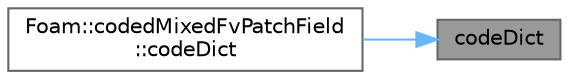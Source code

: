 digraph "codeDict"
{
 // LATEX_PDF_SIZE
  bgcolor="transparent";
  edge [fontname=Helvetica,fontsize=10,labelfontname=Helvetica,labelfontsize=10];
  node [fontname=Helvetica,fontsize=10,shape=box,height=0.2,width=0.4];
  rankdir="RL";
  Node1 [id="Node000001",label="codeDict",height=0.2,width=0.4,color="gray40", fillcolor="grey60", style="filled", fontcolor="black",tooltip=" "];
  Node1 -> Node2 [id="edge1_Node000001_Node000002",dir="back",color="steelblue1",style="solid",tooltip=" "];
  Node2 [id="Node000002",label="Foam::codedMixedFvPatchField\l::codeDict",height=0.2,width=0.4,color="grey40", fillcolor="white", style="filled",URL="$classFoam_1_1codedMixedFvPatchField.html#ab2bed3a5732586e2cef84d9cc52586b4",tooltip=" "];
}
